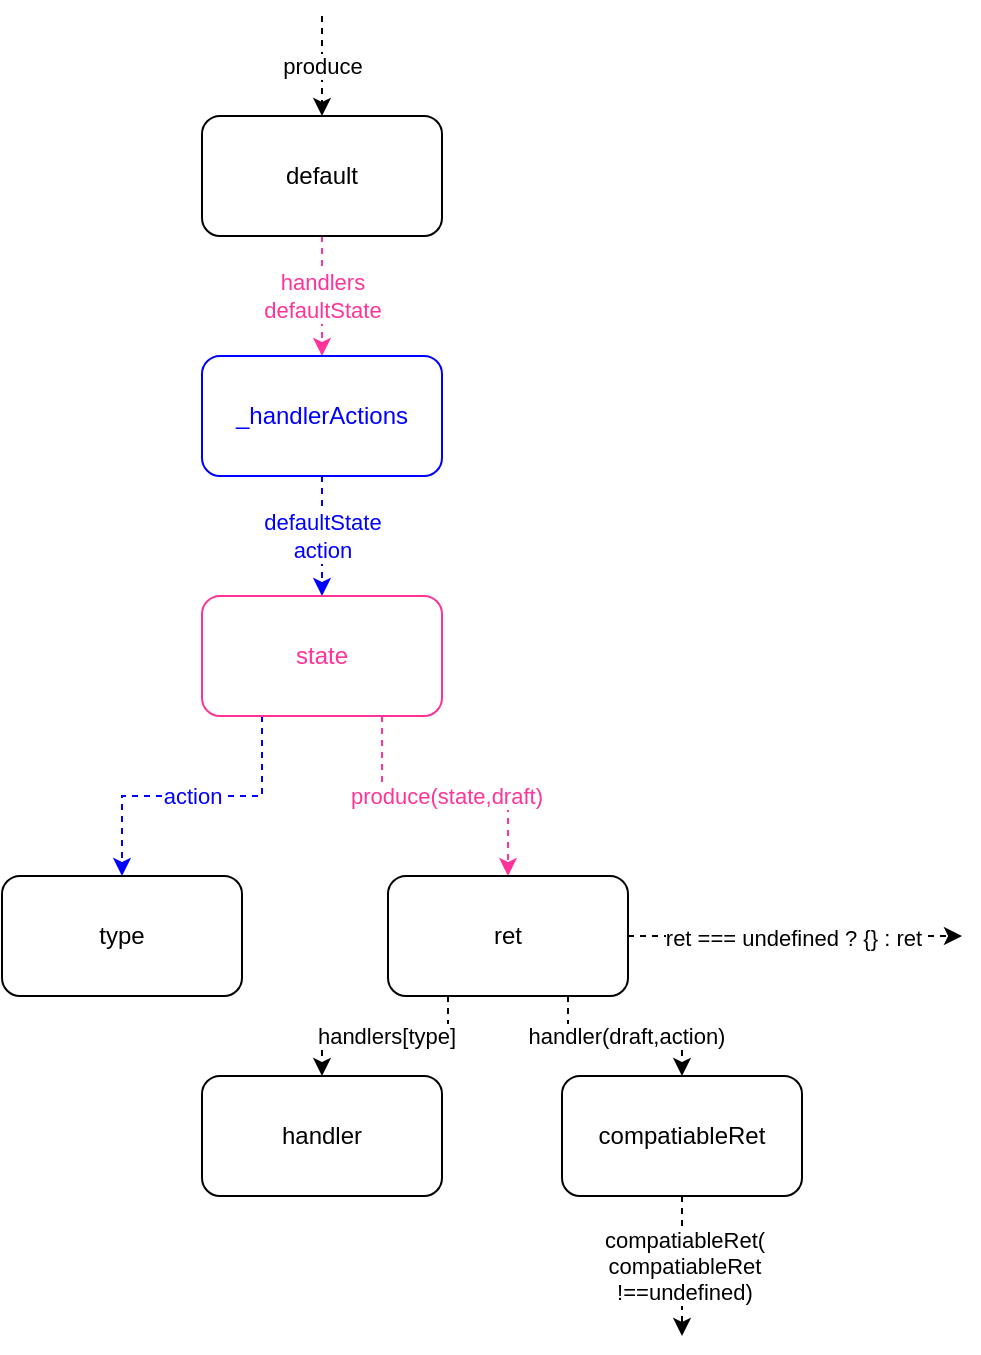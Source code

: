 <mxfile version="11.3.2" type="github" pages="2"><diagram id="abvvgnEIK2c7KoKuJWM6" name="immer/src/index"><mxGraphModel dx="946" dy="474" grid="1" gridSize="10" guides="1" tooltips="1" connect="1" arrows="1" fold="1" page="1" pageScale="1" pageWidth="827" pageHeight="1169" math="0" shadow="0"><root><mxCell id="0"/><mxCell id="1" parent="0"/><mxCell id="X2CZafvZTZkeOI1s5AaX-1" value="handlers&lt;br&gt;defaultState" style="edgeStyle=orthogonalEdgeStyle;rounded=0;orthogonalLoop=1;jettySize=auto;html=1;exitX=0.5;exitY=1;exitDx=0;exitDy=0;entryX=0.5;entryY=0;entryDx=0;entryDy=0;dashed=1;fontColor=#FF3399;strokeColor=#FF3399;" parent="1" source="X2CZafvZTZkeOI1s5AaX-2" target="X2CZafvZTZkeOI1s5AaX-5" edge="1"><mxGeometry relative="1" as="geometry"/></mxCell><mxCell id="X2CZafvZTZkeOI1s5AaX-2" value="default" style="rounded=1;whiteSpace=wrap;html=1;" parent="1" vertex="1"><mxGeometry x="320" y="60" width="120" height="60" as="geometry"/></mxCell><mxCell id="X2CZafvZTZkeOI1s5AaX-3" value="produce" style="endArrow=classic;html=1;entryX=0.5;entryY=0;entryDx=0;entryDy=0;dashed=1;" parent="1" target="X2CZafvZTZkeOI1s5AaX-2" edge="1"><mxGeometry width="50" height="50" relative="1" as="geometry"><mxPoint x="380" y="10" as="sourcePoint"/><mxPoint x="370" y="140" as="targetPoint"/></mxGeometry></mxCell><mxCell id="X2CZafvZTZkeOI1s5AaX-4" value="defaultState&lt;br&gt;action" style="edgeStyle=orthogonalEdgeStyle;rounded=0;orthogonalLoop=1;jettySize=auto;html=1;exitX=0.5;exitY=1;exitDx=0;exitDy=0;entryX=0.5;entryY=0;entryDx=0;entryDy=0;dashed=1;strokeColor=#0000FF;fontColor=#0000FF;" parent="1" source="X2CZafvZTZkeOI1s5AaX-5" target="X2CZafvZTZkeOI1s5AaX-8" edge="1"><mxGeometry relative="1" as="geometry"/></mxCell><mxCell id="X2CZafvZTZkeOI1s5AaX-5" value="_handlerActions" style="rounded=1;whiteSpace=wrap;html=1;strokeColor=#0000FF;fontColor=#0000FF;" parent="1" vertex="1"><mxGeometry x="320" y="180" width="120" height="60" as="geometry"/></mxCell><mxCell id="X2CZafvZTZkeOI1s5AaX-6" value="action" style="edgeStyle=orthogonalEdgeStyle;rounded=0;orthogonalLoop=1;jettySize=auto;html=1;exitX=0.25;exitY=1;exitDx=0;exitDy=0;entryX=0.5;entryY=0;entryDx=0;entryDy=0;dashed=1;strokeColor=#0000FF;fontColor=#0000FF;" parent="1" source="X2CZafvZTZkeOI1s5AaX-8" target="X2CZafvZTZkeOI1s5AaX-9" edge="1"><mxGeometry relative="1" as="geometry"/></mxCell><mxCell id="X2CZafvZTZkeOI1s5AaX-7" value="produce(state,draft)" style="edgeStyle=orthogonalEdgeStyle;rounded=0;orthogonalLoop=1;jettySize=auto;html=1;exitX=0.75;exitY=1;exitDx=0;exitDy=0;entryX=0.5;entryY=0;entryDx=0;entryDy=0;dashed=1;fontColor=#FF3399;strokeColor=#FF3399;" parent="1" source="X2CZafvZTZkeOI1s5AaX-8" target="X2CZafvZTZkeOI1s5AaX-13" edge="1"><mxGeometry relative="1" as="geometry"/></mxCell><mxCell id="X2CZafvZTZkeOI1s5AaX-8" value="state" style="rounded=1;whiteSpace=wrap;html=1;fontColor=#FF3399;strokeColor=#FF3399;" parent="1" vertex="1"><mxGeometry x="320" y="300" width="120" height="60" as="geometry"/></mxCell><mxCell id="X2CZafvZTZkeOI1s5AaX-9" value="type" style="rounded=1;whiteSpace=wrap;html=1;" parent="1" vertex="1"><mxGeometry x="220" y="440" width="120" height="60" as="geometry"/></mxCell><mxCell id="X2CZafvZTZkeOI1s5AaX-10" value="handlers[type]" style="edgeStyle=orthogonalEdgeStyle;rounded=0;orthogonalLoop=1;jettySize=auto;html=1;exitX=0.25;exitY=1;exitDx=0;exitDy=0;entryX=0.5;entryY=0;entryDx=0;entryDy=0;dashed=1;" parent="1" source="X2CZafvZTZkeOI1s5AaX-13" target="X2CZafvZTZkeOI1s5AaX-14" edge="1"><mxGeometry relative="1" as="geometry"/></mxCell><mxCell id="X2CZafvZTZkeOI1s5AaX-11" value="handler(draft,action)" style="edgeStyle=orthogonalEdgeStyle;rounded=0;orthogonalLoop=1;jettySize=auto;html=1;exitX=0.75;exitY=1;exitDx=0;exitDy=0;entryX=0.5;entryY=0;entryDx=0;entryDy=0;dashed=1;" parent="1" source="X2CZafvZTZkeOI1s5AaX-13" target="X2CZafvZTZkeOI1s5AaX-16" edge="1"><mxGeometry relative="1" as="geometry"/></mxCell><mxCell id="X2CZafvZTZkeOI1s5AaX-12" value="ret === undefined ? {} : ret&amp;nbsp;" style="edgeStyle=orthogonalEdgeStyle;rounded=0;orthogonalLoop=1;jettySize=auto;html=1;exitX=1;exitY=0.5;exitDx=0;exitDy=0;dashed=1;" parent="1" source="X2CZafvZTZkeOI1s5AaX-13" edge="1"><mxGeometry relative="1" as="geometry"><mxPoint x="700" y="470" as="targetPoint"/></mxGeometry></mxCell><mxCell id="X2CZafvZTZkeOI1s5AaX-13" value="ret" style="rounded=1;whiteSpace=wrap;html=1;" parent="1" vertex="1"><mxGeometry x="413" y="440" width="120" height="60" as="geometry"/></mxCell><mxCell id="X2CZafvZTZkeOI1s5AaX-14" value="handler" style="rounded=1;whiteSpace=wrap;html=1;" parent="1" vertex="1"><mxGeometry x="320" y="540" width="120" height="60" as="geometry"/></mxCell><mxCell id="X2CZafvZTZkeOI1s5AaX-15" value="compatiableRet(&lt;br&gt;compatiableRet&lt;br&gt;!==undefined)" style="edgeStyle=orthogonalEdgeStyle;rounded=0;orthogonalLoop=1;jettySize=auto;html=1;exitX=0.5;exitY=1;exitDx=0;exitDy=0;dashed=1;" parent="1" source="X2CZafvZTZkeOI1s5AaX-16" edge="1"><mxGeometry relative="1" as="geometry"><mxPoint x="560" y="670" as="targetPoint"/></mxGeometry></mxCell><mxCell id="X2CZafvZTZkeOI1s5AaX-16" value="compatiableRet" style="rounded=1;whiteSpace=wrap;html=1;" parent="1" vertex="1"><mxGeometry x="500" y="540" width="120" height="60" as="geometry"/></mxCell></root></mxGraphModel></diagram><diagram id="wPp6TarAkrNPi-Q5cNGy" name="immer/test/index.test"><mxGraphModel dx="946" dy="474" grid="1" gridSize="10" guides="1" tooltips="1" connect="1" arrows="1" fold="1" page="1" pageScale="1" pageWidth="827" pageHeight="1169" math="0" shadow="0"><root><mxCell id="PGxDeCumebSaK-qxeiJT-0"/><mxCell id="PGxDeCumebSaK-qxeiJT-1" parent="PGxDeCumebSaK-qxeiJT-0"/><mxCell id="PGxDeCumebSaK-qxeiJT-2" value="userImmer&lt;br&gt;dva" style="edgeStyle=orthogonalEdgeStyle;rounded=0;orthogonalLoop=1;jettySize=auto;html=1;exitX=1;exitY=0.5;exitDx=0;exitDy=0;entryX=0;entryY=0.5;entryDx=0;entryDy=0;dashed=1;strokeColor=#330000;fontColor=#330000;" edge="1" parent="PGxDeCumebSaK-qxeiJT-1" source="PGxDeCumebSaK-qxeiJT-3" target="PGxDeCumebSaK-qxeiJT-6"><mxGeometry relative="1" as="geometry"/></mxCell><mxCell id="PGxDeCumebSaK-qxeiJT-3" value="src/index" style="rounded=1;whiteSpace=wrap;html=1;strokeColor=#330000;fontColor=#330000;" vertex="1" parent="PGxDeCumebSaK-qxeiJT-1"><mxGeometry x="20" y="20" width="70" height="60" as="geometry"/></mxCell><mxCell id="PGxDeCumebSaK-qxeiJT-4" style="edgeStyle=orthogonalEdgeStyle;rounded=0;orthogonalLoop=1;jettySize=auto;html=1;exitX=0.25;exitY=1;exitDx=0;exitDy=0;entryX=0.5;entryY=0;entryDx=0;entryDy=0;dashed=1;fontColor=#330000;strokeColor=#330000;" edge="1" parent="PGxDeCumebSaK-qxeiJT-1" source="PGxDeCumebSaK-qxeiJT-6" target="PGxDeCumebSaK-qxeiJT-15"><mxGeometry relative="1" as="geometry"/></mxCell><mxCell id="PGxDeCumebSaK-qxeiJT-5" style="edgeStyle=orthogonalEdgeStyle;rounded=0;orthogonalLoop=1;jettySize=auto;html=1;exitX=0.75;exitY=1;exitDx=0;exitDy=0;entryX=0.5;entryY=0;entryDx=0;entryDy=0;dashed=1;fontColor=#330000;strokeColor=#330000;" edge="1" parent="PGxDeCumebSaK-qxeiJT-1" source="PGxDeCumebSaK-qxeiJT-6" target="PGxDeCumebSaK-qxeiJT-33"><mxGeometry relative="1" as="geometry"/></mxCell><mxCell id="PGxDeCumebSaK-qxeiJT-6" value="dva-immer" style="rounded=1;whiteSpace=wrap;html=1;strokeColor=#330000;fontColor=#330000;" vertex="1" parent="PGxDeCumebSaK-qxeiJT-1"><mxGeometry x="600" y="20" width="120" height="60" as="geometry"/></mxCell><mxCell id="PGxDeCumebSaK-qxeiJT-7" value="userImmer" style="edgeStyle=orthogonalEdgeStyle;rounded=0;orthogonalLoop=1;jettySize=auto;html=1;exitX=0.092;exitY=1.017;exitDx=0;exitDy=0;entryX=0.5;entryY=0;entryDx=0;entryDy=0;dashed=1;exitPerimeter=0;strokeColor=#330000;fontColor=#330000;" edge="1" parent="PGxDeCumebSaK-qxeiJT-1" source="PGxDeCumebSaK-qxeiJT-15" target="PGxDeCumebSaK-qxeiJT-16"><mxGeometry relative="1" as="geometry"/></mxCell><mxCell id="PGxDeCumebSaK-qxeiJT-8" style="edgeStyle=orthogonalEdgeStyle;rounded=0;orthogonalLoop=1;jettySize=auto;html=1;exitX=0.2;exitY=1;exitDx=0;exitDy=0;entryX=0.5;entryY=0;entryDx=0;entryDy=0;dashed=1;exitPerimeter=0;strokeColor=#330000;fontColor=#330000;" edge="1" parent="PGxDeCumebSaK-qxeiJT-1" source="PGxDeCumebSaK-qxeiJT-15" target="PGxDeCumebSaK-qxeiJT-18"><mxGeometry relative="1" as="geometry"><Array as="points"><mxPoint x="317" y="240"/><mxPoint x="210" y="240"/></Array></mxGeometry></mxCell><mxCell id="PGxDeCumebSaK-qxeiJT-9" value="1" style="edgeStyle=orthogonalEdgeStyle;rounded=0;orthogonalLoop=1;jettySize=auto;html=1;exitX=0.35;exitY=1.017;exitDx=0;exitDy=0;entryX=0.5;entryY=0;entryDx=0;entryDy=0;dashed=1;exitPerimeter=0;strokeColor=#330000;fontColor=#330000;" edge="1" parent="PGxDeCumebSaK-qxeiJT-1" source="PGxDeCumebSaK-qxeiJT-15" target="PGxDeCumebSaK-qxeiJT-19"><mxGeometry relative="1" as="geometry"><Array as="points"><mxPoint x="335" y="230"/><mxPoint x="270" y="230"/></Array></mxGeometry></mxCell><mxCell id="PGxDeCumebSaK-qxeiJT-10" value="create" style="edgeStyle=orthogonalEdgeStyle;rounded=0;orthogonalLoop=1;jettySize=auto;html=1;exitX=0.5;exitY=1;exitDx=0;exitDy=0;entryX=0.5;entryY=0;entryDx=0;entryDy=0;dashed=1;strokeColor=#330000;fontColor=#330000;" edge="1" parent="PGxDeCumebSaK-qxeiJT-1" source="PGxDeCumebSaK-qxeiJT-15" target="PGxDeCumebSaK-qxeiJT-20"><mxGeometry relative="1" as="geometry"/></mxCell><mxCell id="PGxDeCumebSaK-qxeiJT-11" value="dva" style="edgeStyle=orthogonalEdgeStyle;rounded=0;orthogonalLoop=1;jettySize=auto;html=1;exitX=0.592;exitY=1;exitDx=0;exitDy=0;entryX=0.5;entryY=0;entryDx=0;entryDy=0;dashed=1;exitPerimeter=0;strokeColor=#330000;fontColor=#330000;" edge="1" parent="PGxDeCumebSaK-qxeiJT-1" source="PGxDeCumebSaK-qxeiJT-15" target="PGxDeCumebSaK-qxeiJT-21"><mxGeometry relative="1" as="geometry"/></mxCell><mxCell id="PGxDeCumebSaK-qxeiJT-12" value="app.store.getState.count" style="edgeStyle=orthogonalEdgeStyle;rounded=0;orthogonalLoop=1;jettySize=auto;html=1;exitX=0.692;exitY=0.983;exitDx=0;exitDy=0;entryX=0.5;entryY=0;entryDx=0;entryDy=0;dashed=1;exitPerimeter=0;strokeColor=#330000;fontColor=#330000;" edge="1" parent="PGxDeCumebSaK-qxeiJT-1" source="PGxDeCumebSaK-qxeiJT-15" target="PGxDeCumebSaK-qxeiJT-22"><mxGeometry relative="1" as="geometry"><Array as="points"><mxPoint x="376" y="240"/><mxPoint x="450" y="240"/></Array></mxGeometry></mxCell><mxCell id="PGxDeCumebSaK-qxeiJT-13" value="type(count:add)" style="edgeStyle=orthogonalEdgeStyle;rounded=0;orthogonalLoop=1;jettySize=auto;html=1;exitX=0.833;exitY=0.983;exitDx=0;exitDy=0;entryX=0.5;entryY=0;entryDx=0;entryDy=0;dashed=1;exitPerimeter=0;strokeColor=#330000;fontColor=#330000;" edge="1" parent="PGxDeCumebSaK-qxeiJT-1" source="PGxDeCumebSaK-qxeiJT-15" target="PGxDeCumebSaK-qxeiJT-23"><mxGeometry relative="1" as="geometry"><Array as="points"><mxPoint x="393" y="210"/><mxPoint x="510" y="210"/></Array></mxGeometry></mxCell><mxCell id="PGxDeCumebSaK-qxeiJT-14" style="edgeStyle=orthogonalEdgeStyle;rounded=0;orthogonalLoop=1;jettySize=auto;html=1;exitX=0.75;exitY=1;exitDx=0;exitDy=0;entryX=0.5;entryY=0;entryDx=0;entryDy=0;dashed=1;strokeColor=#330000;fontColor=#330000;" edge="1" parent="PGxDeCumebSaK-qxeiJT-1" source="PGxDeCumebSaK-qxeiJT-15" target="PGxDeCumebSaK-qxeiJT-24"><mxGeometry relative="1" as="geometry"><Array as="points"><mxPoint x="383" y="190"/><mxPoint x="570" y="190"/></Array></mxGeometry></mxCell><mxCell id="PGxDeCumebSaK-qxeiJT-15" value="normal" style="rounded=1;whiteSpace=wrap;html=1;strokeColor=#330000;fontColor=#330000;" vertex="1" parent="PGxDeCumebSaK-qxeiJT-1"><mxGeometry x="293" y="120" width="120" height="60" as="geometry"/></mxCell><mxCell id="PGxDeCumebSaK-qxeiJT-16" value="app.use" style="rounded=1;whiteSpace=wrap;html=1;strokeColor=#330000;fontColor=#330000;" vertex="1" parent="PGxDeCumebSaK-qxeiJT-1"><mxGeometry x="120" y="260" width="60" height="60" as="geometry"/></mxCell><mxCell id="PGxDeCumebSaK-qxeiJT-17" value="state(&lt;br&gt;a.b.c=0,&lt;br&gt;m.b.c=0)/&lt;br&gt;reducers(&lt;br&gt;state&lt;br&gt;.a.b.c+=1)" style="edgeStyle=orthogonalEdgeStyle;rounded=0;orthogonalLoop=1;jettySize=auto;html=1;exitX=0.5;exitY=1;exitDx=0;exitDy=0;dashed=1;strokeColor=#FF3399;fontColor=#FF3399;" edge="1" parent="PGxDeCumebSaK-qxeiJT-1" source="PGxDeCumebSaK-qxeiJT-18"><mxGeometry relative="1" as="geometry"><mxPoint x="210" y="430" as="targetPoint"/></mxGeometry></mxCell><mxCell id="PGxDeCumebSaK-qxeiJT-18" value="app.model" style="rounded=1;whiteSpace=wrap;html=1;strokeColor=#330000;fontColor=#330000;" vertex="1" parent="PGxDeCumebSaK-qxeiJT-1"><mxGeometry x="180" y="260" width="60" height="60" as="geometry"/></mxCell><mxCell id="PGxDeCumebSaK-qxeiJT-19" value="app.router" style="rounded=1;whiteSpace=wrap;html=1;strokeColor=#330000;fontColor=#330000;" vertex="1" parent="PGxDeCumebSaK-qxeiJT-1"><mxGeometry x="240" y="260" width="60" height="60" as="geometry"/></mxCell><mxCell id="PGxDeCumebSaK-qxeiJT-20" value="app.start" style="rounded=1;whiteSpace=wrap;html=1;strokeColor=#330000;fontColor=#330000;" vertex="1" parent="PGxDeCumebSaK-qxeiJT-1"><mxGeometry x="300" y="260" width="60" height="60" as="geometry"/></mxCell><mxCell id="PGxDeCumebSaK-qxeiJT-21" value="app" style="rounded=1;whiteSpace=wrap;html=1;strokeColor=#330000;fontColor=#330000;" vertex="1" parent="PGxDeCumebSaK-qxeiJT-1"><mxGeometry x="360" y="260" width="60" height="60" as="geometry"/></mxCell><mxCell id="PGxDeCumebSaK-qxeiJT-22" value="oldCount&lt;br&gt;newCount" style="rounded=1;whiteSpace=wrap;html=1;strokeColor=#330000;fontColor=#330000;" vertex="1" parent="PGxDeCumebSaK-qxeiJT-1"><mxGeometry x="420" y="260" width="60" height="60" as="geometry"/></mxCell><mxCell id="PGxDeCumebSaK-qxeiJT-23" value="app._store.&lt;br&gt;dispatch" style="rounded=1;whiteSpace=wrap;html=1;strokeColor=#330000;fontColor=#330000;" vertex="1" parent="PGxDeCumebSaK-qxeiJT-1"><mxGeometry x="480" y="260" width="60" height="60" as="geometry"/></mxCell><mxCell id="PGxDeCumebSaK-qxeiJT-24" value="expect(&lt;br&gt;oldCount/&lt;br&gt;newCount a.b.c).&lt;br&gt;toEqual&lt;br&gt;(0/1)" style="rounded=1;whiteSpace=wrap;html=1;strokeColor=#330000;fontColor=#330000;" vertex="1" parent="PGxDeCumebSaK-qxeiJT-1"><mxGeometry x="540" y="245" width="60" height="90" as="geometry"/></mxCell><mxCell id="PGxDeCumebSaK-qxeiJT-25" value="userImmer" style="edgeStyle=orthogonalEdgeStyle;rounded=0;orthogonalLoop=1;jettySize=auto;html=1;exitX=0.092;exitY=1.017;exitDx=0;exitDy=0;entryX=0.5;entryY=0;entryDx=0;entryDy=0;dashed=1;exitPerimeter=0;strokeColor=#330000;fontColor=#330000;" edge="1" parent="PGxDeCumebSaK-qxeiJT-1" source="PGxDeCumebSaK-qxeiJT-33" target="PGxDeCumebSaK-qxeiJT-34"><mxGeometry relative="1" as="geometry"/></mxCell><mxCell id="PGxDeCumebSaK-qxeiJT-26" style="edgeStyle=orthogonalEdgeStyle;rounded=0;orthogonalLoop=1;jettySize=auto;html=1;exitX=0.2;exitY=1;exitDx=0;exitDy=0;entryX=0.5;entryY=0;entryDx=0;entryDy=0;dashed=1;exitPerimeter=0;strokeColor=#330000;fontColor=#330000;" edge="1" parent="PGxDeCumebSaK-qxeiJT-1" source="PGxDeCumebSaK-qxeiJT-33" target="PGxDeCumebSaK-qxeiJT-36"><mxGeometry relative="1" as="geometry"><Array as="points"><mxPoint x="807" y="240"/><mxPoint x="700" y="240"/></Array></mxGeometry></mxCell><mxCell id="PGxDeCumebSaK-qxeiJT-27" value="1" style="edgeStyle=orthogonalEdgeStyle;rounded=0;orthogonalLoop=1;jettySize=auto;html=1;exitX=0.35;exitY=1.017;exitDx=0;exitDy=0;entryX=0.5;entryY=0;entryDx=0;entryDy=0;dashed=1;exitPerimeter=0;strokeColor=#330000;fontColor=#330000;" edge="1" parent="PGxDeCumebSaK-qxeiJT-1" source="PGxDeCumebSaK-qxeiJT-33" target="PGxDeCumebSaK-qxeiJT-37"><mxGeometry relative="1" as="geometry"><Array as="points"><mxPoint x="825" y="230"/><mxPoint x="760" y="230"/></Array></mxGeometry></mxCell><mxCell id="PGxDeCumebSaK-qxeiJT-28" value="create" style="edgeStyle=orthogonalEdgeStyle;rounded=0;orthogonalLoop=1;jettySize=auto;html=1;exitX=0.5;exitY=1;exitDx=0;exitDy=0;entryX=0.5;entryY=0;entryDx=0;entryDy=0;dashed=1;strokeColor=#330000;fontColor=#330000;" edge="1" parent="PGxDeCumebSaK-qxeiJT-1" source="PGxDeCumebSaK-qxeiJT-33" target="PGxDeCumebSaK-qxeiJT-38"><mxGeometry relative="1" as="geometry"/></mxCell><mxCell id="PGxDeCumebSaK-qxeiJT-29" value="dva" style="edgeStyle=orthogonalEdgeStyle;rounded=0;orthogonalLoop=1;jettySize=auto;html=1;exitX=0.592;exitY=1;exitDx=0;exitDy=0;entryX=0.5;entryY=0;entryDx=0;entryDy=0;dashed=1;exitPerimeter=0;strokeColor=#330000;fontColor=#330000;" edge="1" parent="PGxDeCumebSaK-qxeiJT-1" source="PGxDeCumebSaK-qxeiJT-33" target="PGxDeCumebSaK-qxeiJT-39"><mxGeometry relative="1" as="geometry"/></mxCell><mxCell id="PGxDeCumebSaK-qxeiJT-30" value="app.store.getState.count" style="edgeStyle=orthogonalEdgeStyle;rounded=0;orthogonalLoop=1;jettySize=auto;html=1;exitX=0.692;exitY=0.983;exitDx=0;exitDy=0;entryX=0.5;entryY=0;entryDx=0;entryDy=0;dashed=1;exitPerimeter=0;strokeColor=#330000;fontColor=#330000;" edge="1" parent="PGxDeCumebSaK-qxeiJT-1" source="PGxDeCumebSaK-qxeiJT-33" target="PGxDeCumebSaK-qxeiJT-40"><mxGeometry relative="1" as="geometry"><Array as="points"><mxPoint x="866" y="240"/><mxPoint x="940" y="240"/></Array></mxGeometry></mxCell><mxCell id="PGxDeCumebSaK-qxeiJT-31" value="type(count:add)" style="edgeStyle=orthogonalEdgeStyle;rounded=0;orthogonalLoop=1;jettySize=auto;html=1;exitX=0.833;exitY=0.983;exitDx=0;exitDy=0;entryX=0.5;entryY=0;entryDx=0;entryDy=0;dashed=1;exitPerimeter=0;strokeColor=#330000;fontColor=#330000;" edge="1" parent="PGxDeCumebSaK-qxeiJT-1" source="PGxDeCumebSaK-qxeiJT-33" target="PGxDeCumebSaK-qxeiJT-41"><mxGeometry relative="1" as="geometry"><Array as="points"><mxPoint x="883" y="210"/><mxPoint x="1000" y="210"/></Array></mxGeometry></mxCell><mxCell id="PGxDeCumebSaK-qxeiJT-32" style="edgeStyle=orthogonalEdgeStyle;rounded=0;orthogonalLoop=1;jettySize=auto;html=1;exitX=0.75;exitY=1;exitDx=0;exitDy=0;entryX=0.5;entryY=0;entryDx=0;entryDy=0;dashed=1;strokeColor=#330000;fontColor=#330000;" edge="1" parent="PGxDeCumebSaK-qxeiJT-1" source="PGxDeCumebSaK-qxeiJT-33" target="PGxDeCumebSaK-qxeiJT-42"><mxGeometry relative="1" as="geometry"><Array as="points"><mxPoint x="873" y="190"/><mxPoint x="1075" y="190"/></Array></mxGeometry></mxCell><mxCell id="PGxDeCumebSaK-qxeiJT-33" value="compatibility with normal reducer&lt;br&gt;usage" style="rounded=1;whiteSpace=wrap;html=1;strokeColor=#FF3399;fontColor=#FF3399;" vertex="1" parent="PGxDeCumebSaK-qxeiJT-1"><mxGeometry x="783" y="120" width="120" height="60" as="geometry"/></mxCell><mxCell id="PGxDeCumebSaK-qxeiJT-34" value="app.use" style="rounded=1;whiteSpace=wrap;html=1;strokeColor=#330000;fontColor=#330000;" vertex="1" parent="PGxDeCumebSaK-qxeiJT-1"><mxGeometry x="610" y="260" width="60" height="60" as="geometry"/></mxCell><mxCell id="PGxDeCumebSaK-qxeiJT-35" value="state(&lt;br&gt;a.b.c=0,&lt;br&gt;m.b.c=0)/&lt;br&gt;reducers(&lt;br&gt;...state,&lt;br&gt;...state.a,&lt;br&gt;state&lt;br&gt;.a.b.c+=1)" style="edgeStyle=orthogonalEdgeStyle;rounded=0;orthogonalLoop=1;jettySize=auto;html=1;exitX=0.5;exitY=1;exitDx=0;exitDy=0;dashed=1;strokeColor=#FF3399;fontColor=#FF3399;" edge="1" parent="PGxDeCumebSaK-qxeiJT-1" source="PGxDeCumebSaK-qxeiJT-36"><mxGeometry relative="1" as="geometry"><mxPoint x="700" y="430" as="targetPoint"/></mxGeometry></mxCell><mxCell id="PGxDeCumebSaK-qxeiJT-36" value="app.model" style="rounded=1;whiteSpace=wrap;html=1;strokeColor=#330000;fontColor=#330000;" vertex="1" parent="PGxDeCumebSaK-qxeiJT-1"><mxGeometry x="670" y="260" width="60" height="60" as="geometry"/></mxCell><mxCell id="PGxDeCumebSaK-qxeiJT-37" value="app.router" style="rounded=1;whiteSpace=wrap;html=1;strokeColor=#330000;fontColor=#330000;" vertex="1" parent="PGxDeCumebSaK-qxeiJT-1"><mxGeometry x="730" y="260" width="60" height="60" as="geometry"/></mxCell><mxCell id="PGxDeCumebSaK-qxeiJT-38" value="app.start" style="rounded=1;whiteSpace=wrap;html=1;strokeColor=#330000;fontColor=#330000;" vertex="1" parent="PGxDeCumebSaK-qxeiJT-1"><mxGeometry x="790" y="260" width="60" height="60" as="geometry"/></mxCell><mxCell id="PGxDeCumebSaK-qxeiJT-39" value="app" style="rounded=1;whiteSpace=wrap;html=1;strokeColor=#330000;fontColor=#330000;" vertex="1" parent="PGxDeCumebSaK-qxeiJT-1"><mxGeometry x="850" y="260" width="60" height="60" as="geometry"/></mxCell><mxCell id="PGxDeCumebSaK-qxeiJT-40" value="oldCount&lt;br&gt;newCount" style="rounded=1;whiteSpace=wrap;html=1;strokeColor=#330000;fontColor=#330000;" vertex="1" parent="PGxDeCumebSaK-qxeiJT-1"><mxGeometry x="910" y="260" width="60" height="60" as="geometry"/></mxCell><mxCell id="PGxDeCumebSaK-qxeiJT-41" value="app._store.&lt;br&gt;dispatch" style="rounded=1;whiteSpace=wrap;html=1;strokeColor=#330000;fontColor=#330000;" vertex="1" parent="PGxDeCumebSaK-qxeiJT-1"><mxGeometry x="970" y="260" width="60" height="60" as="geometry"/></mxCell><mxCell id="PGxDeCumebSaK-qxeiJT-42" value="expect(&lt;br&gt;oldCount/&lt;br&gt;newCount a.b.c/newCount.&lt;br&gt;m.b.c).toEqual&lt;br&gt;(0/1/0)" style="rounded=1;whiteSpace=wrap;html=1;strokeColor=#330000;fontColor=#330000;" vertex="1" parent="PGxDeCumebSaK-qxeiJT-1"><mxGeometry x="1030" y="241.5" width="90" height="97" as="geometry"/></mxCell></root></mxGraphModel></diagram></mxfile>